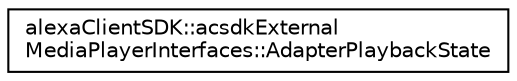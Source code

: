 digraph "Graphical Class Hierarchy"
{
 // LATEX_PDF_SIZE
  edge [fontname="Helvetica",fontsize="10",labelfontname="Helvetica",labelfontsize="10"];
  node [fontname="Helvetica",fontsize="10",shape=record];
  rankdir="LR";
  Node0 [label="alexaClientSDK::acsdkExternal\lMediaPlayerInterfaces::AdapterPlaybackState",height=0.2,width=0.4,color="black", fillcolor="white", style="filled",URL="$structalexa_client_s_d_k_1_1acsdk_external_media_player_interfaces_1_1_adapter_playback_state.html",tooltip=" "];
}
